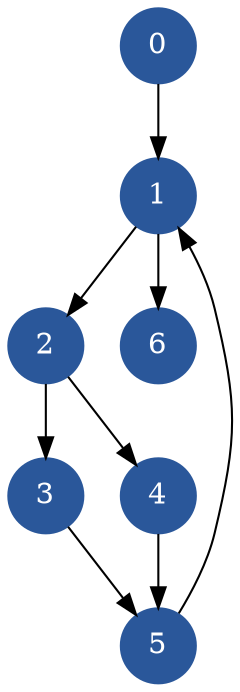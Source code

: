 digraph coder {  graph[]
resolution = 600
node [width = 0.5,shape=circle,color="#2A579A",fontcolor ="#FFFFFF", shape=circle, style=filled,fillcolor ="#2A579A"]
0->{1}
1->{2,6}
2->{3,4}
3->{5}
4->{5}
5->{1}
6->{}
}
